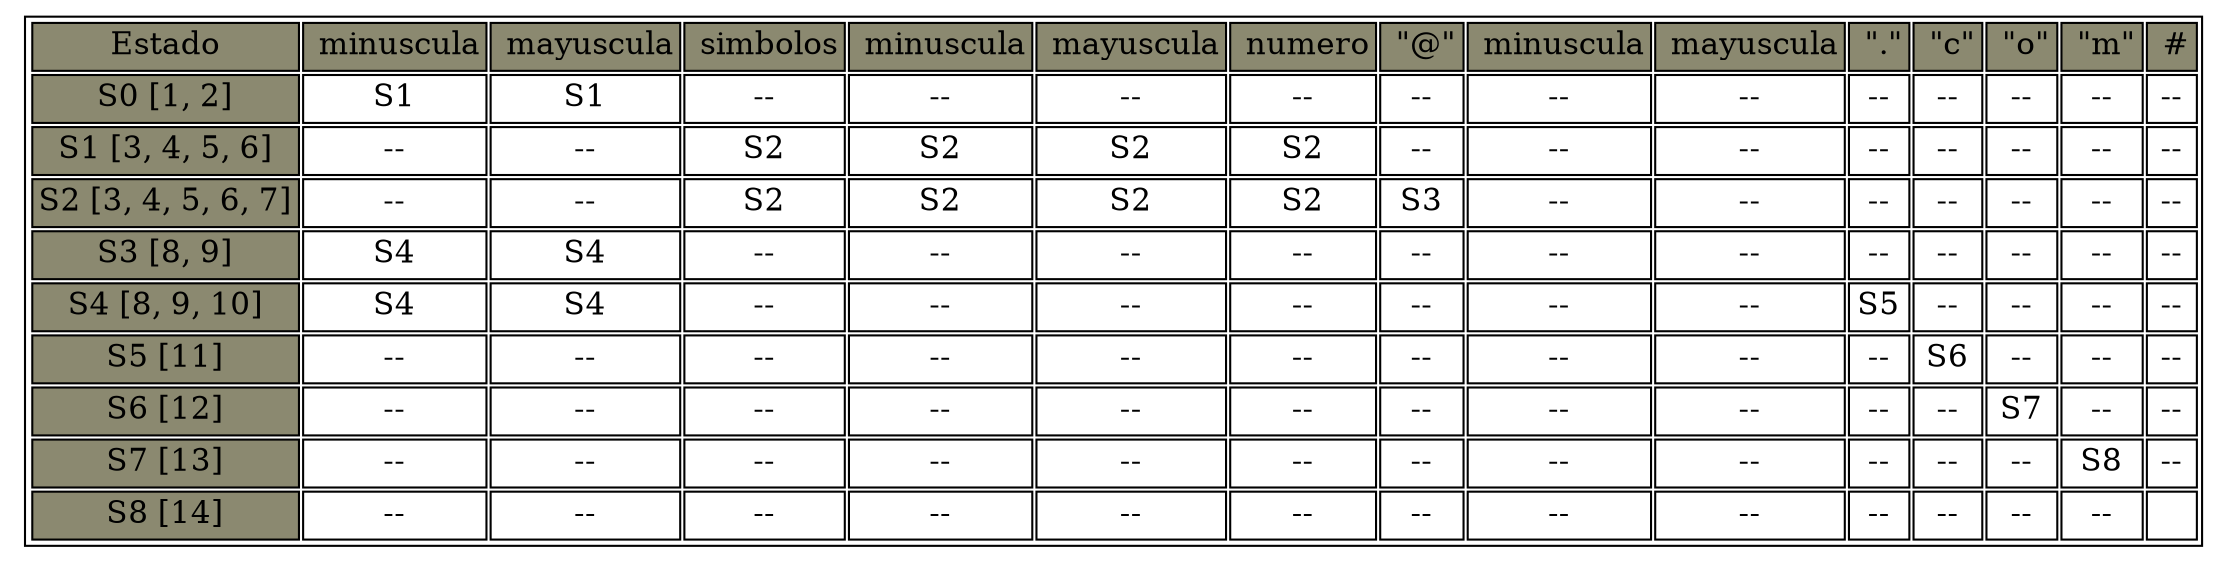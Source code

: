 digraph G{
graph [ratio=fill];
node [label="\N", fontsize=15, shape=plaintext];
graph [bb="0,0,352,154"];
arset [label=<
<TABLE ALIGN="LEFT">
<TR><TD bgcolor="lemonchiffon4">Estado</TD>
<TD bgcolor ="lemonchiffon4"> minuscula</TD>
<TD bgcolor ="lemonchiffon4"> mayuscula</TD>
<TD bgcolor ="lemonchiffon4"> simbolos</TD>
<TD bgcolor ="lemonchiffon4"> minuscula</TD>
<TD bgcolor ="lemonchiffon4"> mayuscula</TD>
<TD bgcolor ="lemonchiffon4"> numero</TD>
<TD bgcolor ="lemonchiffon4"> "@"</TD>
<TD bgcolor ="lemonchiffon4"> minuscula</TD>
<TD bgcolor ="lemonchiffon4"> mayuscula</TD>
<TD bgcolor ="lemonchiffon4"> "."</TD>
<TD bgcolor ="lemonchiffon4"> "c"</TD>
<TD bgcolor ="lemonchiffon4"> "o"</TD>
<TD bgcolor ="lemonchiffon4"> "m"</TD>
<TD bgcolor ="lemonchiffon4"> #</TD>
</TR>
<TR><TD bgcolor="lemonchiffon4">S0 [1, 2]</TD>
<TD>S1</TD>
<TD>S1</TD>
<TD>--</TD>
<TD>--</TD>
<TD>--</TD>
<TD>--</TD>
<TD>--</TD>
<TD>--</TD>
<TD>--</TD>
<TD>--</TD>
<TD>--</TD>
<TD>--</TD>
<TD>--</TD>
<TD>--</TD>
</TR>
<TR><TD bgcolor="lemonchiffon4">S1 [3, 4, 5, 6]</TD>
<TD>--</TD>
<TD>--</TD>
<TD>S2</TD>
<TD>S2</TD>
<TD>S2</TD>
<TD>S2</TD>
<TD>--</TD>
<TD>--</TD>
<TD>--</TD>
<TD>--</TD>
<TD>--</TD>
<TD>--</TD>
<TD>--</TD>
<TD>--</TD>
</TR>
<TR><TD bgcolor="lemonchiffon4">S2 [3, 4, 5, 6, 7]</TD>
<TD>--</TD>
<TD>--</TD>
<TD>S2</TD>
<TD>S2</TD>
<TD>S2</TD>
<TD>S2</TD>
<TD>S3</TD>
<TD>--</TD>
<TD>--</TD>
<TD>--</TD>
<TD>--</TD>
<TD>--</TD>
<TD>--</TD>
<TD>--</TD>
</TR>
<TR><TD bgcolor="lemonchiffon4">S3 [8, 9]</TD>
<TD>S4</TD>
<TD>S4</TD>
<TD>--</TD>
<TD>--</TD>
<TD>--</TD>
<TD>--</TD>
<TD>--</TD>
<TD>--</TD>
<TD>--</TD>
<TD>--</TD>
<TD>--</TD>
<TD>--</TD>
<TD>--</TD>
<TD>--</TD>
</TR>
<TR><TD bgcolor="lemonchiffon4">S4 [8, 9, 10]</TD>
<TD>S4</TD>
<TD>S4</TD>
<TD>--</TD>
<TD>--</TD>
<TD>--</TD>
<TD>--</TD>
<TD>--</TD>
<TD>--</TD>
<TD>--</TD>
<TD>S5</TD>
<TD>--</TD>
<TD>--</TD>
<TD>--</TD>
<TD>--</TD>
</TR>
<TR><TD bgcolor="lemonchiffon4">S5 [11]</TD>
<TD>--</TD>
<TD>--</TD>
<TD>--</TD>
<TD>--</TD>
<TD>--</TD>
<TD>--</TD>
<TD>--</TD>
<TD>--</TD>
<TD>--</TD>
<TD>--</TD>
<TD>S6</TD>
<TD>--</TD>
<TD>--</TD>
<TD>--</TD>
</TR>
<TR><TD bgcolor="lemonchiffon4">S6 [12]</TD>
<TD>--</TD>
<TD>--</TD>
<TD>--</TD>
<TD>--</TD>
<TD>--</TD>
<TD>--</TD>
<TD>--</TD>
<TD>--</TD>
<TD>--</TD>
<TD>--</TD>
<TD>--</TD>
<TD>S7</TD>
<TD>--</TD>
<TD>--</TD>
</TR>
<TR><TD bgcolor="lemonchiffon4">S7 [13]</TD>
<TD>--</TD>
<TD>--</TD>
<TD>--</TD>
<TD>--</TD>
<TD>--</TD>
<TD>--</TD>
<TD>--</TD>
<TD>--</TD>
<TD>--</TD>
<TD>--</TD>
<TD>--</TD>
<TD>--</TD>
<TD>S8</TD>
<TD>--</TD>
</TR>
<TR><TD bgcolor="lemonchiffon4">S8 [14]</TD>
<TD>--</TD>
<TD>--</TD>
<TD>--</TD>
<TD>--</TD>
<TD>--</TD>
<TD>--</TD>
<TD>--</TD>
<TD>--</TD>
<TD>--</TD>
<TD>--</TD>
<TD>--</TD>
<TD>--</TD>
<TD>--</TD>
<TD></TD>
</TR>
</TABLE>>];
}
